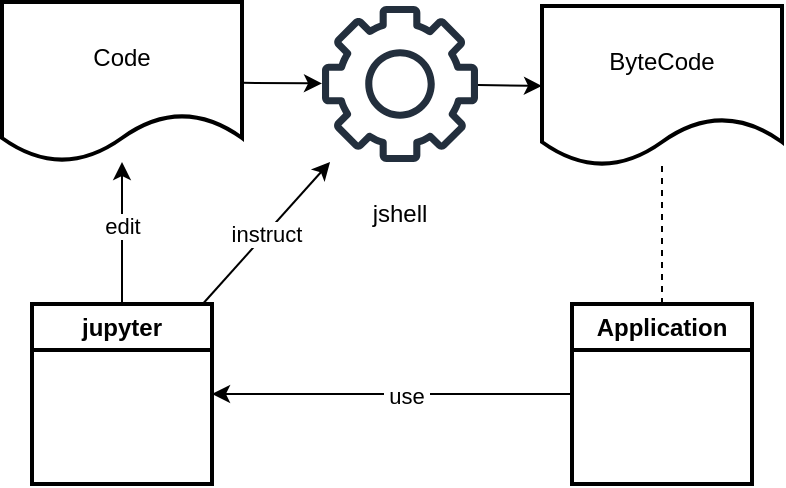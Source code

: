 <mxfile>
    <diagram id="Qbd1fkisJHu_9eD8CegU" name="Page-1">
        <mxGraphModel dx="797" dy="420" grid="1" gridSize="10" guides="1" tooltips="1" connect="1" arrows="1" fold="1" page="1" pageScale="1" pageWidth="827" pageHeight="1169" math="0" shadow="0">
            <root>
                <mxCell id="0"/>
                <mxCell id="1" parent="0"/>
                <mxCell id="11" style="edgeStyle=none;html=1;endArrow=none;endFill=0;dashed=1;" parent="1" source="2" target="10" edge="1">
                    <mxGeometry relative="1" as="geometry">
                        <mxPoint x="545" y="154" as="targetPoint"/>
                    </mxGeometry>
                </mxCell>
                <mxCell id="2" value="ByteCode" style="shape=document;whiteSpace=wrap;html=1;boundedLbl=1;flipH=0;strokeWidth=2;" parent="1" vertex="1">
                    <mxGeometry x="380" y="131" width="120" height="80" as="geometry"/>
                </mxCell>
                <mxCell id="7" style="edgeStyle=none;html=1;entryX=0;entryY=0.5;entryDx=0;entryDy=0;" parent="1" source="3" target="2" edge="1">
                    <mxGeometry relative="1" as="geometry"/>
                </mxCell>
                <mxCell id="3" value="" style="sketch=0;outlineConnect=0;fontColor=#232F3E;gradientColor=none;fillColor=#232F3D;strokeColor=none;dashed=0;verticalLabelPosition=bottom;verticalAlign=top;align=center;html=1;fontSize=12;fontStyle=0;aspect=fixed;pointerEvents=1;shape=mxgraph.aws4.gear;flipH=0;" parent="1" vertex="1">
                    <mxGeometry x="270" y="131" width="78" height="78" as="geometry"/>
                </mxCell>
                <mxCell id="6" style="edgeStyle=none;html=1;" parent="1" source="5" target="3" edge="1">
                    <mxGeometry relative="1" as="geometry"/>
                </mxCell>
                <mxCell id="5" value="Code" style="shape=document;whiteSpace=wrap;html=1;boundedLbl=1;flipH=0;strokeWidth=2;" parent="1" vertex="1">
                    <mxGeometry x="110" y="129" width="120" height="80" as="geometry"/>
                </mxCell>
                <mxCell id="8" value="jshell" style="text;html=1;strokeColor=none;fillColor=none;align=center;verticalAlign=middle;whiteSpace=wrap;rounded=0;strokeWidth=2;" parent="1" vertex="1">
                    <mxGeometry x="279" y="220" width="60" height="30" as="geometry"/>
                </mxCell>
                <mxCell id="16" style="edgeStyle=none;html=1;entryX=1;entryY=0.5;entryDx=0;entryDy=0;endArrow=classic;endFill=1;" edge="1" parent="1" source="10" target="12">
                    <mxGeometry relative="1" as="geometry"/>
                </mxCell>
                <mxCell id="19" value="&amp;nbsp;use&amp;nbsp;" style="edgeLabel;html=1;align=center;verticalAlign=middle;resizable=0;points=[];" vertex="1" connectable="0" parent="16">
                    <mxGeometry x="-0.073" y="1" relative="1" as="geometry">
                        <mxPoint as="offset"/>
                    </mxGeometry>
                </mxCell>
                <mxCell id="10" value="Application" style="swimlane;whiteSpace=wrap;html=1;strokeWidth=2;" parent="1" vertex="1">
                    <mxGeometry x="395" y="280" width="90" height="90" as="geometry"/>
                </mxCell>
                <mxCell id="13" style="edgeStyle=none;html=1;endArrow=classic;endFill=1;" edge="1" parent="1" source="12" target="5">
                    <mxGeometry relative="1" as="geometry"/>
                </mxCell>
                <mxCell id="18" value="edit" style="edgeLabel;html=1;align=center;verticalAlign=middle;resizable=0;points=[];" vertex="1" connectable="0" parent="13">
                    <mxGeometry x="0.117" relative="1" as="geometry">
                        <mxPoint as="offset"/>
                    </mxGeometry>
                </mxCell>
                <mxCell id="14" value="instruct" style="edgeStyle=none;html=1;endArrow=classic;endFill=1;" edge="1" parent="1" source="12" target="3">
                    <mxGeometry relative="1" as="geometry"/>
                </mxCell>
                <mxCell id="12" value="jupyter" style="swimlane;whiteSpace=wrap;html=1;strokeWidth=2;" vertex="1" parent="1">
                    <mxGeometry x="125" y="280" width="90" height="90" as="geometry"/>
                </mxCell>
            </root>
        </mxGraphModel>
    </diagram>
</mxfile>